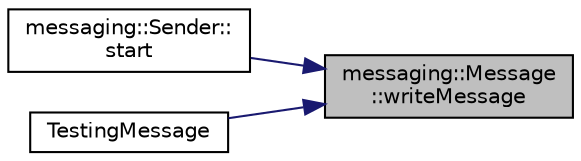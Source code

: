digraph "messaging::Message::writeMessage"
{
 // LATEX_PDF_SIZE
  edge [fontname="Helvetica",fontsize="10",labelfontname="Helvetica",labelfontsize="10"];
  node [fontname="Helvetica",fontsize="10",shape=record];
  rankdir="RL";
  Node1 [label="messaging::Message\l::writeMessage",height=0.2,width=0.4,color="black", fillcolor="grey75", style="filled", fontcolor="black",tooltip=" "];
  Node1 -> Node2 [dir="back",color="midnightblue",fontsize="10",style="solid",fontname="Helvetica"];
  Node2 [label="messaging::Sender::\lstart",height=0.2,width=0.4,color="black", fillcolor="white", style="filled",URL="$classmessaging_1_1_sender.html#a6f52ff6506505dd53a3f8f789a4002ef",tooltip=" "];
  Node1 -> Node3 [dir="back",color="midnightblue",fontsize="10",style="solid",fontname="Helvetica"];
  Node3 [label="TestingMessage",height=0.2,width=0.4,color="black", fillcolor="white", style="filled",URL="$_c_s_e687___test_harness_8cpp.html#a970db8d18bc03536666ee945338e8cdf",tooltip=" "];
}
